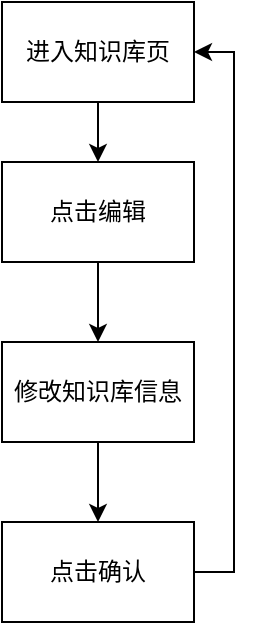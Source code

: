 <mxfile version="14.8.2" type="device"><diagram id="93dSvkkFkx7B2wK6nHs8" name="Page-1"><mxGraphModel dx="1038" dy="517" grid="1" gridSize="10" guides="1" tooltips="1" connect="1" arrows="1" fold="1" page="1" pageScale="1" pageWidth="827" pageHeight="1169" background="#ffffff" math="0" shadow="0"><root><mxCell id="0"/><mxCell id="1" parent="0"/><mxCell id="0XJD4rXFOJ2hBCcPkPfk-5" style="edgeStyle=orthogonalEdgeStyle;rounded=0;orthogonalLoop=1;jettySize=auto;html=1;exitX=0.5;exitY=1;exitDx=0;exitDy=0;entryX=0.5;entryY=0;entryDx=0;entryDy=0;" edge="1" parent="1" source="0XJD4rXFOJ2hBCcPkPfk-1" target="0XJD4rXFOJ2hBCcPkPfk-2"><mxGeometry relative="1" as="geometry"/></mxCell><mxCell id="0XJD4rXFOJ2hBCcPkPfk-1" value="进入知识库页" style="rounded=0;whiteSpace=wrap;html=1;" vertex="1" parent="1"><mxGeometry x="318" y="60" width="96" height="50" as="geometry"/></mxCell><mxCell id="0XJD4rXFOJ2hBCcPkPfk-6" style="edgeStyle=orthogonalEdgeStyle;rounded=0;orthogonalLoop=1;jettySize=auto;html=1;exitX=0.5;exitY=1;exitDx=0;exitDy=0;entryX=0.5;entryY=0;entryDx=0;entryDy=0;" edge="1" parent="1" source="0XJD4rXFOJ2hBCcPkPfk-2" target="0XJD4rXFOJ2hBCcPkPfk-3"><mxGeometry relative="1" as="geometry"/></mxCell><mxCell id="0XJD4rXFOJ2hBCcPkPfk-2" value="点击编辑" style="rounded=0;whiteSpace=wrap;html=1;" vertex="1" parent="1"><mxGeometry x="318" y="140" width="96" height="50" as="geometry"/></mxCell><mxCell id="0XJD4rXFOJ2hBCcPkPfk-7" style="edgeStyle=orthogonalEdgeStyle;rounded=0;orthogonalLoop=1;jettySize=auto;html=1;exitX=0.5;exitY=1;exitDx=0;exitDy=0;entryX=0.5;entryY=0;entryDx=0;entryDy=0;" edge="1" parent="1" source="0XJD4rXFOJ2hBCcPkPfk-3" target="0XJD4rXFOJ2hBCcPkPfk-4"><mxGeometry relative="1" as="geometry"/></mxCell><mxCell id="0XJD4rXFOJ2hBCcPkPfk-3" value="修改知识库信息" style="rounded=0;whiteSpace=wrap;html=1;" vertex="1" parent="1"><mxGeometry x="318" y="230" width="96" height="50" as="geometry"/></mxCell><mxCell id="0XJD4rXFOJ2hBCcPkPfk-8" style="edgeStyle=orthogonalEdgeStyle;rounded=0;orthogonalLoop=1;jettySize=auto;html=1;exitX=1;exitY=0.5;exitDx=0;exitDy=0;entryX=1;entryY=0.5;entryDx=0;entryDy=0;" edge="1" parent="1" source="0XJD4rXFOJ2hBCcPkPfk-4" target="0XJD4rXFOJ2hBCcPkPfk-1"><mxGeometry relative="1" as="geometry"/></mxCell><mxCell id="0XJD4rXFOJ2hBCcPkPfk-4" value="点击确认" style="rounded=0;whiteSpace=wrap;html=1;" vertex="1" parent="1"><mxGeometry x="318" y="320" width="96" height="50" as="geometry"/></mxCell></root></mxGraphModel></diagram></mxfile>